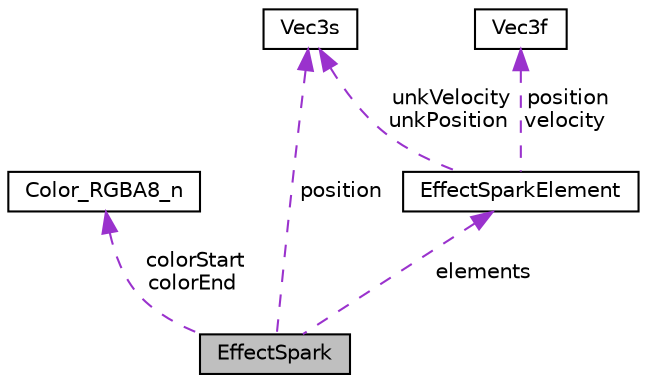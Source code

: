 digraph "EffectSpark"
{
 // LATEX_PDF_SIZE
  edge [fontname="Helvetica",fontsize="10",labelfontname="Helvetica",labelfontsize="10"];
  node [fontname="Helvetica",fontsize="10",shape=record];
  Node1 [label="EffectSpark",height=0.2,width=0.4,color="black", fillcolor="grey75", style="filled", fontcolor="black",tooltip=" "];
  Node2 -> Node1 [dir="back",color="darkorchid3",fontsize="10",style="dashed",label=" colorStart\ncolorEnd" ,fontname="Helvetica"];
  Node2 [label="Color_RGBA8_n",height=0.2,width=0.4,color="black", fillcolor="white", style="filled",URL="$da/d72/structColor__RGBA8__n.html",tooltip=" "];
  Node3 -> Node1 [dir="back",color="darkorchid3",fontsize="10",style="dashed",label=" elements" ,fontname="Helvetica"];
  Node3 [label="EffectSparkElement",height=0.2,width=0.4,color="black", fillcolor="white", style="filled",URL="$df/d8c/structEffectSparkElement.html",tooltip=" "];
  Node4 -> Node3 [dir="back",color="darkorchid3",fontsize="10",style="dashed",label=" unkVelocity\nunkPosition" ,fontname="Helvetica"];
  Node4 [label="Vec3s",height=0.2,width=0.4,color="black", fillcolor="white", style="filled",URL="$d8/d79/structVec3s.html",tooltip=" "];
  Node5 -> Node3 [dir="back",color="darkorchid3",fontsize="10",style="dashed",label=" position\nvelocity" ,fontname="Helvetica"];
  Node5 [label="Vec3f",height=0.2,width=0.4,color="black", fillcolor="white", style="filled",URL="$d0/dc7/structVec3f.html",tooltip=" "];
  Node4 -> Node1 [dir="back",color="darkorchid3",fontsize="10",style="dashed",label=" position" ,fontname="Helvetica"];
}
